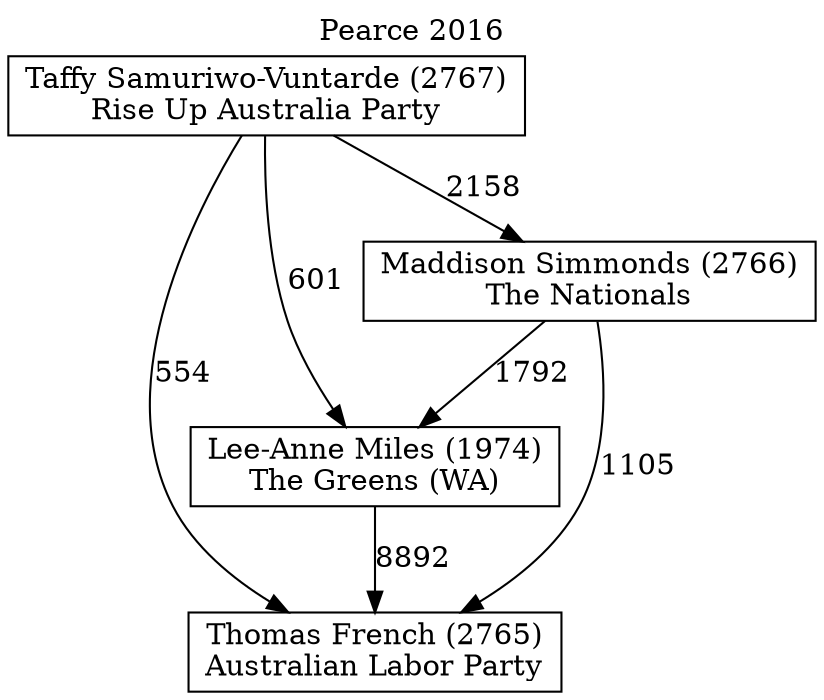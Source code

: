 // House preference flow
digraph "Thomas French (2765)_Pearce_2016" {
	graph [label="Pearce 2016" labelloc=t mclimit=10]
	node [shape=box]
	"Thomas French (2765)" [label="Thomas French (2765)
Australian Labor Party"]
	"Lee-Anne Miles (1974)" [label="Lee-Anne Miles (1974)
The Greens (WA)"]
	"Maddison Simmonds (2766)" [label="Maddison Simmonds (2766)
The Nationals"]
	"Taffy Samuriwo-Vuntarde (2767)" [label="Taffy Samuriwo-Vuntarde (2767)
Rise Up Australia Party"]
	"Lee-Anne Miles (1974)" -> "Thomas French (2765)" [label=8892]
	"Maddison Simmonds (2766)" -> "Lee-Anne Miles (1974)" [label=1792]
	"Taffy Samuriwo-Vuntarde (2767)" -> "Maddison Simmonds (2766)" [label=2158]
	"Maddison Simmonds (2766)" -> "Thomas French (2765)" [label=1105]
	"Taffy Samuriwo-Vuntarde (2767)" -> "Thomas French (2765)" [label=554]
	"Taffy Samuriwo-Vuntarde (2767)" -> "Lee-Anne Miles (1974)" [label=601]
}
